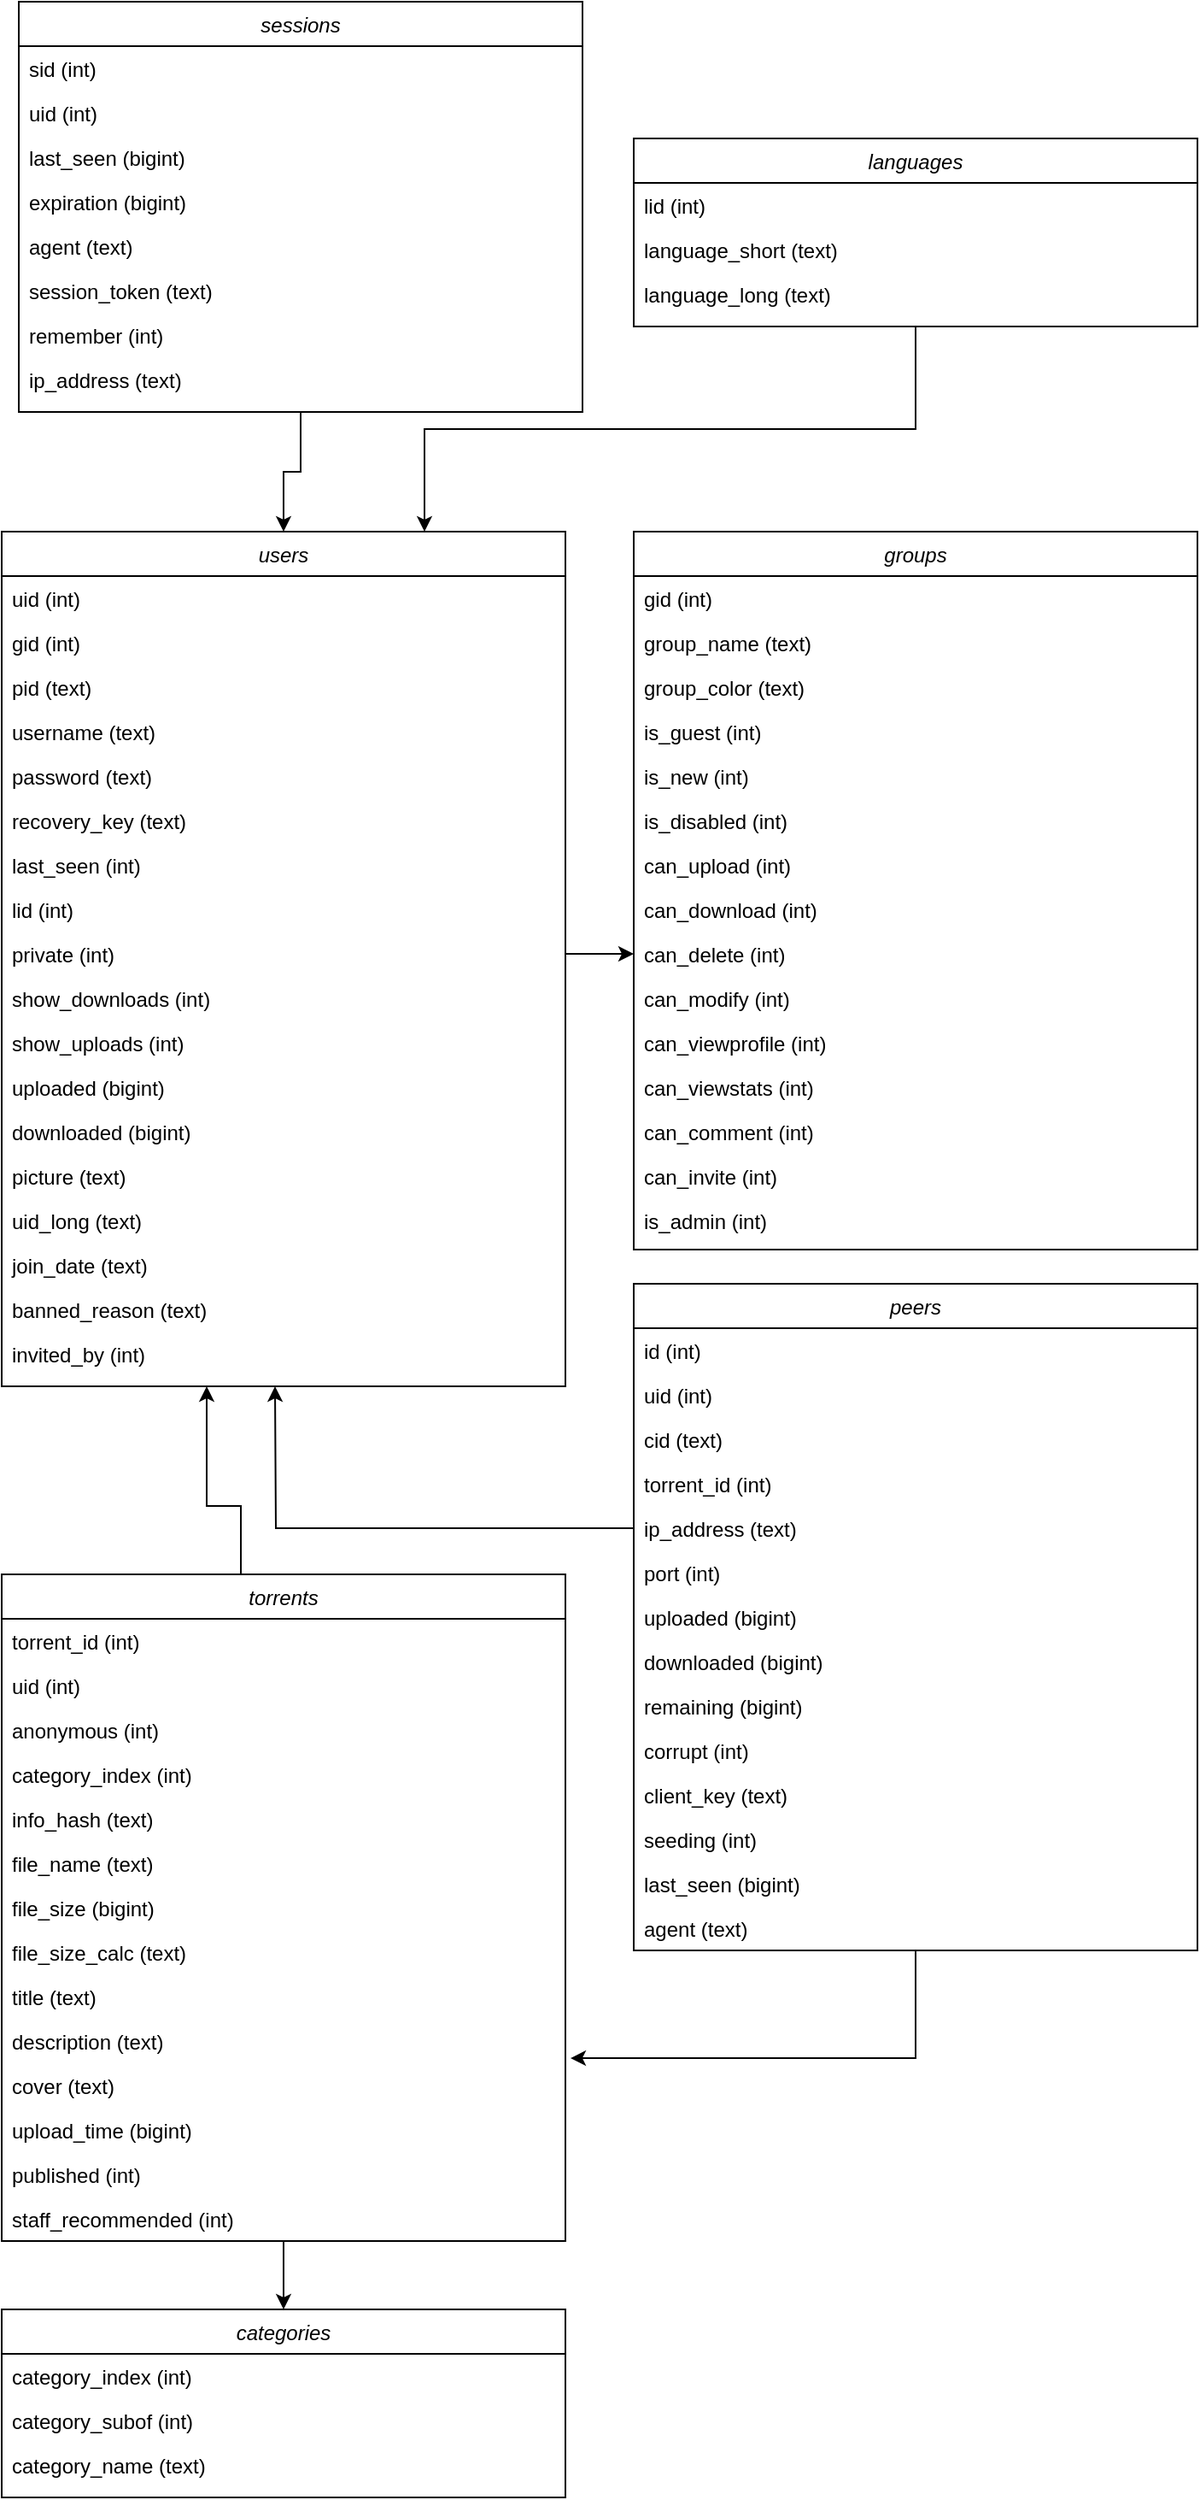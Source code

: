 <mxfile version="21.1.4" type="device">
  <diagram id="C5RBs43oDa-KdzZeNtuy" name="Page-1">
    <mxGraphModel dx="2074" dy="2288" grid="1" gridSize="10" guides="1" tooltips="1" connect="1" arrows="1" fold="1" page="1" pageScale="1" pageWidth="827" pageHeight="1169" math="0" shadow="0">
      <root>
        <mxCell id="WIyWlLk6GJQsqaUBKTNV-0" />
        <mxCell id="WIyWlLk6GJQsqaUBKTNV-1" parent="WIyWlLk6GJQsqaUBKTNV-0" />
        <mxCell id="zkfFHV4jXpPFQw0GAbJ--0" value="users" style="swimlane;fontStyle=2;align=center;verticalAlign=top;childLayout=stackLayout;horizontal=1;startSize=26;horizontalStack=0;resizeParent=1;resizeLast=0;collapsible=1;marginBottom=0;rounded=0;shadow=0;strokeWidth=1;" parent="WIyWlLk6GJQsqaUBKTNV-1" vertex="1">
          <mxGeometry x="40" y="40" width="330" height="500" as="geometry">
            <mxRectangle x="230" y="140" width="160" height="26" as="alternateBounds" />
          </mxGeometry>
        </mxCell>
        <mxCell id="zkfFHV4jXpPFQw0GAbJ--1" value="uid (int)" style="text;align=left;verticalAlign=top;spacingLeft=4;spacingRight=4;overflow=hidden;rotatable=0;points=[[0,0.5],[1,0.5]];portConstraint=eastwest;" parent="zkfFHV4jXpPFQw0GAbJ--0" vertex="1">
          <mxGeometry y="26" width="330" height="26" as="geometry" />
        </mxCell>
        <mxCell id="zkfFHV4jXpPFQw0GAbJ--2" value="gid (int)" style="text;align=left;verticalAlign=top;spacingLeft=4;spacingRight=4;overflow=hidden;rotatable=0;points=[[0,0.5],[1,0.5]];portConstraint=eastwest;rounded=0;shadow=0;html=0;" parent="zkfFHV4jXpPFQw0GAbJ--0" vertex="1">
          <mxGeometry y="52" width="330" height="26" as="geometry" />
        </mxCell>
        <mxCell id="zkfFHV4jXpPFQw0GAbJ--3" value="pid (text)" style="text;align=left;verticalAlign=top;spacingLeft=4;spacingRight=4;overflow=hidden;rotatable=0;points=[[0,0.5],[1,0.5]];portConstraint=eastwest;rounded=0;shadow=0;html=0;" parent="zkfFHV4jXpPFQw0GAbJ--0" vertex="1">
          <mxGeometry y="78" width="330" height="26" as="geometry" />
        </mxCell>
        <mxCell id="SfMoC9H2MSU4VZpPLA-y-0" value="username (text)" style="text;align=left;verticalAlign=top;spacingLeft=4;spacingRight=4;overflow=hidden;rotatable=0;points=[[0,0.5],[1,0.5]];portConstraint=eastwest;rounded=0;shadow=0;html=0;" parent="zkfFHV4jXpPFQw0GAbJ--0" vertex="1">
          <mxGeometry y="104" width="330" height="26" as="geometry" />
        </mxCell>
        <mxCell id="SfMoC9H2MSU4VZpPLA-y-1" value="password (text)" style="text;align=left;verticalAlign=top;spacingLeft=4;spacingRight=4;overflow=hidden;rotatable=0;points=[[0,0.5],[1,0.5]];portConstraint=eastwest;rounded=0;shadow=0;html=0;" parent="zkfFHV4jXpPFQw0GAbJ--0" vertex="1">
          <mxGeometry y="130" width="330" height="26" as="geometry" />
        </mxCell>
        <mxCell id="SfMoC9H2MSU4VZpPLA-y-2" value="recovery_key (text)" style="text;align=left;verticalAlign=top;spacingLeft=4;spacingRight=4;overflow=hidden;rotatable=0;points=[[0,0.5],[1,0.5]];portConstraint=eastwest;rounded=0;shadow=0;html=0;" parent="zkfFHV4jXpPFQw0GAbJ--0" vertex="1">
          <mxGeometry y="156" width="330" height="26" as="geometry" />
        </mxCell>
        <mxCell id="SfMoC9H2MSU4VZpPLA-y-4" value="last_seen (int)" style="text;align=left;verticalAlign=top;spacingLeft=4;spacingRight=4;overflow=hidden;rotatable=0;points=[[0,0.5],[1,0.5]];portConstraint=eastwest;rounded=0;shadow=0;html=0;" parent="zkfFHV4jXpPFQw0GAbJ--0" vertex="1">
          <mxGeometry y="182" width="330" height="26" as="geometry" />
        </mxCell>
        <mxCell id="SfMoC9H2MSU4VZpPLA-y-5" value="lid (int)" style="text;align=left;verticalAlign=top;spacingLeft=4;spacingRight=4;overflow=hidden;rotatable=0;points=[[0,0.5],[1,0.5]];portConstraint=eastwest;rounded=0;shadow=0;html=0;" parent="zkfFHV4jXpPFQw0GAbJ--0" vertex="1">
          <mxGeometry y="208" width="330" height="26" as="geometry" />
        </mxCell>
        <mxCell id="SfMoC9H2MSU4VZpPLA-y-6" value="private (int)" style="text;align=left;verticalAlign=top;spacingLeft=4;spacingRight=4;overflow=hidden;rotatable=0;points=[[0,0.5],[1,0.5]];portConstraint=eastwest;rounded=0;shadow=0;html=0;" parent="zkfFHV4jXpPFQw0GAbJ--0" vertex="1">
          <mxGeometry y="234" width="330" height="26" as="geometry" />
        </mxCell>
        <mxCell id="SfMoC9H2MSU4VZpPLA-y-7" value="show_downloads (int)" style="text;align=left;verticalAlign=top;spacingLeft=4;spacingRight=4;overflow=hidden;rotatable=0;points=[[0,0.5],[1,0.5]];portConstraint=eastwest;rounded=0;shadow=0;html=0;" parent="zkfFHV4jXpPFQw0GAbJ--0" vertex="1">
          <mxGeometry y="260" width="330" height="26" as="geometry" />
        </mxCell>
        <mxCell id="SfMoC9H2MSU4VZpPLA-y-8" value="show_uploads (int)" style="text;align=left;verticalAlign=top;spacingLeft=4;spacingRight=4;overflow=hidden;rotatable=0;points=[[0,0.5],[1,0.5]];portConstraint=eastwest;rounded=0;shadow=0;html=0;" parent="zkfFHV4jXpPFQw0GAbJ--0" vertex="1">
          <mxGeometry y="286" width="330" height="26" as="geometry" />
        </mxCell>
        <mxCell id="SfMoC9H2MSU4VZpPLA-y-9" value="uploaded (bigint)" style="text;align=left;verticalAlign=top;spacingLeft=4;spacingRight=4;overflow=hidden;rotatable=0;points=[[0,0.5],[1,0.5]];portConstraint=eastwest;rounded=0;shadow=0;html=0;" parent="zkfFHV4jXpPFQw0GAbJ--0" vertex="1">
          <mxGeometry y="312" width="330" height="26" as="geometry" />
        </mxCell>
        <mxCell id="SfMoC9H2MSU4VZpPLA-y-10" value="downloaded (bigint)" style="text;align=left;verticalAlign=top;spacingLeft=4;spacingRight=4;overflow=hidden;rotatable=0;points=[[0,0.5],[1,0.5]];portConstraint=eastwest;rounded=0;shadow=0;html=0;" parent="zkfFHV4jXpPFQw0GAbJ--0" vertex="1">
          <mxGeometry y="338" width="330" height="26" as="geometry" />
        </mxCell>
        <mxCell id="SfMoC9H2MSU4VZpPLA-y-11" value="picture (text)" style="text;align=left;verticalAlign=top;spacingLeft=4;spacingRight=4;overflow=hidden;rotatable=0;points=[[0,0.5],[1,0.5]];portConstraint=eastwest;rounded=0;shadow=0;html=0;" parent="zkfFHV4jXpPFQw0GAbJ--0" vertex="1">
          <mxGeometry y="364" width="330" height="26" as="geometry" />
        </mxCell>
        <mxCell id="SfMoC9H2MSU4VZpPLA-y-12" value="uid_long (text)" style="text;align=left;verticalAlign=top;spacingLeft=4;spacingRight=4;overflow=hidden;rotatable=0;points=[[0,0.5],[1,0.5]];portConstraint=eastwest;rounded=0;shadow=0;html=0;" parent="zkfFHV4jXpPFQw0GAbJ--0" vertex="1">
          <mxGeometry y="390" width="330" height="26" as="geometry" />
        </mxCell>
        <mxCell id="SfMoC9H2MSU4VZpPLA-y-13" value="join_date (text)" style="text;align=left;verticalAlign=top;spacingLeft=4;spacingRight=4;overflow=hidden;rotatable=0;points=[[0,0.5],[1,0.5]];portConstraint=eastwest;rounded=0;shadow=0;html=0;" parent="zkfFHV4jXpPFQw0GAbJ--0" vertex="1">
          <mxGeometry y="416" width="330" height="26" as="geometry" />
        </mxCell>
        <mxCell id="SfMoC9H2MSU4VZpPLA-y-14" value="banned_reason (text)" style="text;align=left;verticalAlign=top;spacingLeft=4;spacingRight=4;overflow=hidden;rotatable=0;points=[[0,0.5],[1,0.5]];portConstraint=eastwest;rounded=0;shadow=0;html=0;" parent="zkfFHV4jXpPFQw0GAbJ--0" vertex="1">
          <mxGeometry y="442" width="330" height="26" as="geometry" />
        </mxCell>
        <mxCell id="SfMoC9H2MSU4VZpPLA-y-48" value="invited_by (int)" style="text;align=left;verticalAlign=top;spacingLeft=4;spacingRight=4;overflow=hidden;rotatable=0;points=[[0,0.5],[1,0.5]];portConstraint=eastwest;rounded=0;shadow=0;html=0;" parent="zkfFHV4jXpPFQw0GAbJ--0" vertex="1">
          <mxGeometry y="468" width="330" height="26" as="geometry" />
        </mxCell>
        <mxCell id="SfMoC9H2MSU4VZpPLA-y-15" value="groups" style="swimlane;fontStyle=2;align=center;verticalAlign=top;childLayout=stackLayout;horizontal=1;startSize=26;horizontalStack=0;resizeParent=1;resizeLast=0;collapsible=1;marginBottom=0;rounded=0;shadow=0;strokeWidth=1;" parent="WIyWlLk6GJQsqaUBKTNV-1" vertex="1">
          <mxGeometry x="410" y="40" width="330" height="420" as="geometry">
            <mxRectangle x="230" y="140" width="160" height="26" as="alternateBounds" />
          </mxGeometry>
        </mxCell>
        <mxCell id="SfMoC9H2MSU4VZpPLA-y-17" value="gid (int)" style="text;align=left;verticalAlign=top;spacingLeft=4;spacingRight=4;overflow=hidden;rotatable=0;points=[[0,0.5],[1,0.5]];portConstraint=eastwest;rounded=0;shadow=0;html=0;" parent="SfMoC9H2MSU4VZpPLA-y-15" vertex="1">
          <mxGeometry y="26" width="330" height="26" as="geometry" />
        </mxCell>
        <mxCell id="SfMoC9H2MSU4VZpPLA-y-33" value="group_name (text)" style="text;align=left;verticalAlign=top;spacingLeft=4;spacingRight=4;overflow=hidden;rotatable=0;points=[[0,0.5],[1,0.5]];portConstraint=eastwest;rounded=0;shadow=0;html=0;" parent="SfMoC9H2MSU4VZpPLA-y-15" vertex="1">
          <mxGeometry y="52" width="330" height="26" as="geometry" />
        </mxCell>
        <mxCell id="SfMoC9H2MSU4VZpPLA-y-34" value="group_color (text)" style="text;align=left;verticalAlign=top;spacingLeft=4;spacingRight=4;overflow=hidden;rotatable=0;points=[[0,0.5],[1,0.5]];portConstraint=eastwest;rounded=0;shadow=0;html=0;" parent="SfMoC9H2MSU4VZpPLA-y-15" vertex="1">
          <mxGeometry y="78" width="330" height="26" as="geometry" />
        </mxCell>
        <mxCell id="SfMoC9H2MSU4VZpPLA-y-35" value="is_guest (int)" style="text;align=left;verticalAlign=top;spacingLeft=4;spacingRight=4;overflow=hidden;rotatable=0;points=[[0,0.5],[1,0.5]];portConstraint=eastwest;rounded=0;shadow=0;html=0;" parent="SfMoC9H2MSU4VZpPLA-y-15" vertex="1">
          <mxGeometry y="104" width="330" height="26" as="geometry" />
        </mxCell>
        <mxCell id="SfMoC9H2MSU4VZpPLA-y-36" value="is_new (int)" style="text;align=left;verticalAlign=top;spacingLeft=4;spacingRight=4;overflow=hidden;rotatable=0;points=[[0,0.5],[1,0.5]];portConstraint=eastwest;rounded=0;shadow=0;html=0;" parent="SfMoC9H2MSU4VZpPLA-y-15" vertex="1">
          <mxGeometry y="130" width="330" height="26" as="geometry" />
        </mxCell>
        <mxCell id="SfMoC9H2MSU4VZpPLA-y-37" value="is_disabled (int)" style="text;align=left;verticalAlign=top;spacingLeft=4;spacingRight=4;overflow=hidden;rotatable=0;points=[[0,0.5],[1,0.5]];portConstraint=eastwest;rounded=0;shadow=0;html=0;" parent="SfMoC9H2MSU4VZpPLA-y-15" vertex="1">
          <mxGeometry y="156" width="330" height="26" as="geometry" />
        </mxCell>
        <mxCell id="SfMoC9H2MSU4VZpPLA-y-38" value="can_upload (int)" style="text;align=left;verticalAlign=top;spacingLeft=4;spacingRight=4;overflow=hidden;rotatable=0;points=[[0,0.5],[1,0.5]];portConstraint=eastwest;rounded=0;shadow=0;html=0;" parent="SfMoC9H2MSU4VZpPLA-y-15" vertex="1">
          <mxGeometry y="182" width="330" height="26" as="geometry" />
        </mxCell>
        <mxCell id="SfMoC9H2MSU4VZpPLA-y-39" value="can_download (int)" style="text;align=left;verticalAlign=top;spacingLeft=4;spacingRight=4;overflow=hidden;rotatable=0;points=[[0,0.5],[1,0.5]];portConstraint=eastwest;rounded=0;shadow=0;html=0;" parent="SfMoC9H2MSU4VZpPLA-y-15" vertex="1">
          <mxGeometry y="208" width="330" height="26" as="geometry" />
        </mxCell>
        <mxCell id="SfMoC9H2MSU4VZpPLA-y-40" value="can_delete (int)" style="text;align=left;verticalAlign=top;spacingLeft=4;spacingRight=4;overflow=hidden;rotatable=0;points=[[0,0.5],[1,0.5]];portConstraint=eastwest;rounded=0;shadow=0;html=0;" parent="SfMoC9H2MSU4VZpPLA-y-15" vertex="1">
          <mxGeometry y="234" width="330" height="26" as="geometry" />
        </mxCell>
        <mxCell id="SfMoC9H2MSU4VZpPLA-y-41" value="can_modify (int)" style="text;align=left;verticalAlign=top;spacingLeft=4;spacingRight=4;overflow=hidden;rotatable=0;points=[[0,0.5],[1,0.5]];portConstraint=eastwest;rounded=0;shadow=0;html=0;" parent="SfMoC9H2MSU4VZpPLA-y-15" vertex="1">
          <mxGeometry y="260" width="330" height="26" as="geometry" />
        </mxCell>
        <mxCell id="SfMoC9H2MSU4VZpPLA-y-42" value="can_viewprofile (int)" style="text;align=left;verticalAlign=top;spacingLeft=4;spacingRight=4;overflow=hidden;rotatable=0;points=[[0,0.5],[1,0.5]];portConstraint=eastwest;rounded=0;shadow=0;html=0;" parent="SfMoC9H2MSU4VZpPLA-y-15" vertex="1">
          <mxGeometry y="286" width="330" height="26" as="geometry" />
        </mxCell>
        <mxCell id="SfMoC9H2MSU4VZpPLA-y-44" value="can_viewstats (int)" style="text;align=left;verticalAlign=top;spacingLeft=4;spacingRight=4;overflow=hidden;rotatable=0;points=[[0,0.5],[1,0.5]];portConstraint=eastwest;rounded=0;shadow=0;html=0;" parent="SfMoC9H2MSU4VZpPLA-y-15" vertex="1">
          <mxGeometry y="312" width="330" height="26" as="geometry" />
        </mxCell>
        <mxCell id="SfMoC9H2MSU4VZpPLA-y-45" value="can_comment (int)" style="text;align=left;verticalAlign=top;spacingLeft=4;spacingRight=4;overflow=hidden;rotatable=0;points=[[0,0.5],[1,0.5]];portConstraint=eastwest;rounded=0;shadow=0;html=0;" parent="SfMoC9H2MSU4VZpPLA-y-15" vertex="1">
          <mxGeometry y="338" width="330" height="26" as="geometry" />
        </mxCell>
        <mxCell id="SfMoC9H2MSU4VZpPLA-y-46" value="can_invite (int)" style="text;align=left;verticalAlign=top;spacingLeft=4;spacingRight=4;overflow=hidden;rotatable=0;points=[[0,0.5],[1,0.5]];portConstraint=eastwest;rounded=0;shadow=0;html=0;" parent="SfMoC9H2MSU4VZpPLA-y-15" vertex="1">
          <mxGeometry y="364" width="330" height="26" as="geometry" />
        </mxCell>
        <mxCell id="PnoC2BJdZa4i3CbZ5pzd-3" value="is_admin (int)" style="text;align=left;verticalAlign=top;spacingLeft=4;spacingRight=4;overflow=hidden;rotatable=0;points=[[0,0.5],[1,0.5]];portConstraint=eastwest;rounded=0;shadow=0;html=0;" parent="SfMoC9H2MSU4VZpPLA-y-15" vertex="1">
          <mxGeometry y="390" width="330" height="26" as="geometry" />
        </mxCell>
        <mxCell id="SfMoC9H2MSU4VZpPLA-y-49" style="edgeStyle=orthogonalEdgeStyle;rounded=0;orthogonalLoop=1;jettySize=auto;html=1;exitX=1;exitY=0.5;exitDx=0;exitDy=0;entryX=0;entryY=0.5;entryDx=0;entryDy=0;" parent="WIyWlLk6GJQsqaUBKTNV-1" source="SfMoC9H2MSU4VZpPLA-y-6" target="SfMoC9H2MSU4VZpPLA-y-40" edge="1">
          <mxGeometry relative="1" as="geometry" />
        </mxCell>
        <mxCell id="SfMoC9H2MSU4VZpPLA-y-84" style="edgeStyle=orthogonalEdgeStyle;rounded=0;orthogonalLoop=1;jettySize=auto;html=1;exitX=0.5;exitY=1;exitDx=0;exitDy=0;entryX=1.009;entryY=-0.115;entryDx=0;entryDy=0;entryPerimeter=0;" parent="WIyWlLk6GJQsqaUBKTNV-1" source="SfMoC9H2MSU4VZpPLA-y-51" target="SfMoC9H2MSU4VZpPLA-y-78" edge="1">
          <mxGeometry relative="1" as="geometry" />
        </mxCell>
        <mxCell id="SfMoC9H2MSU4VZpPLA-y-51" value="peers" style="swimlane;fontStyle=2;align=center;verticalAlign=top;childLayout=stackLayout;horizontal=1;startSize=26;horizontalStack=0;resizeParent=1;resizeLast=0;collapsible=1;marginBottom=0;rounded=0;shadow=0;strokeWidth=1;" parent="WIyWlLk6GJQsqaUBKTNV-1" vertex="1">
          <mxGeometry x="410" y="480" width="330" height="390" as="geometry">
            <mxRectangle x="230" y="140" width="160" height="26" as="alternateBounds" />
          </mxGeometry>
        </mxCell>
        <mxCell id="SfMoC9H2MSU4VZpPLA-y-52" value="id (int)" style="text;align=left;verticalAlign=top;spacingLeft=4;spacingRight=4;overflow=hidden;rotatable=0;points=[[0,0.5],[1,0.5]];portConstraint=eastwest;rounded=0;shadow=0;html=0;" parent="SfMoC9H2MSU4VZpPLA-y-51" vertex="1">
          <mxGeometry y="26" width="330" height="26" as="geometry" />
        </mxCell>
        <mxCell id="SfMoC9H2MSU4VZpPLA-y-53" value="uid (int)" style="text;align=left;verticalAlign=top;spacingLeft=4;spacingRight=4;overflow=hidden;rotatable=0;points=[[0,0.5],[1,0.5]];portConstraint=eastwest;rounded=0;shadow=0;html=0;" parent="SfMoC9H2MSU4VZpPLA-y-51" vertex="1">
          <mxGeometry y="52" width="330" height="26" as="geometry" />
        </mxCell>
        <mxCell id="SfMoC9H2MSU4VZpPLA-y-54" value="cid (text)" style="text;align=left;verticalAlign=top;spacingLeft=4;spacingRight=4;overflow=hidden;rotatable=0;points=[[0,0.5],[1,0.5]];portConstraint=eastwest;rounded=0;shadow=0;html=0;" parent="SfMoC9H2MSU4VZpPLA-y-51" vertex="1">
          <mxGeometry y="78" width="330" height="26" as="geometry" />
        </mxCell>
        <mxCell id="SfMoC9H2MSU4VZpPLA-y-55" value="torrent_id (int)" style="text;align=left;verticalAlign=top;spacingLeft=4;spacingRight=4;overflow=hidden;rotatable=0;points=[[0,0.5],[1,0.5]];portConstraint=eastwest;rounded=0;shadow=0;html=0;" parent="SfMoC9H2MSU4VZpPLA-y-51" vertex="1">
          <mxGeometry y="104" width="330" height="26" as="geometry" />
        </mxCell>
        <mxCell id="SfMoC9H2MSU4VZpPLA-y-56" value="ip_address (text)" style="text;align=left;verticalAlign=top;spacingLeft=4;spacingRight=4;overflow=hidden;rotatable=0;points=[[0,0.5],[1,0.5]];portConstraint=eastwest;rounded=0;shadow=0;html=0;" parent="SfMoC9H2MSU4VZpPLA-y-51" vertex="1">
          <mxGeometry y="130" width="330" height="26" as="geometry" />
        </mxCell>
        <mxCell id="SfMoC9H2MSU4VZpPLA-y-57" value="port (int)" style="text;align=left;verticalAlign=top;spacingLeft=4;spacingRight=4;overflow=hidden;rotatable=0;points=[[0,0.5],[1,0.5]];portConstraint=eastwest;rounded=0;shadow=0;html=0;" parent="SfMoC9H2MSU4VZpPLA-y-51" vertex="1">
          <mxGeometry y="156" width="330" height="26" as="geometry" />
        </mxCell>
        <mxCell id="SfMoC9H2MSU4VZpPLA-y-58" value="uploaded (bigint)" style="text;align=left;verticalAlign=top;spacingLeft=4;spacingRight=4;overflow=hidden;rotatable=0;points=[[0,0.5],[1,0.5]];portConstraint=eastwest;rounded=0;shadow=0;html=0;" parent="SfMoC9H2MSU4VZpPLA-y-51" vertex="1">
          <mxGeometry y="182" width="330" height="26" as="geometry" />
        </mxCell>
        <mxCell id="SfMoC9H2MSU4VZpPLA-y-59" value="downloaded (bigint)" style="text;align=left;verticalAlign=top;spacingLeft=4;spacingRight=4;overflow=hidden;rotatable=0;points=[[0,0.5],[1,0.5]];portConstraint=eastwest;rounded=0;shadow=0;html=0;" parent="SfMoC9H2MSU4VZpPLA-y-51" vertex="1">
          <mxGeometry y="208" width="330" height="26" as="geometry" />
        </mxCell>
        <mxCell id="SfMoC9H2MSU4VZpPLA-y-60" value="remaining (bigint)" style="text;align=left;verticalAlign=top;spacingLeft=4;spacingRight=4;overflow=hidden;rotatable=0;points=[[0,0.5],[1,0.5]];portConstraint=eastwest;rounded=0;shadow=0;html=0;" parent="SfMoC9H2MSU4VZpPLA-y-51" vertex="1">
          <mxGeometry y="234" width="330" height="26" as="geometry" />
        </mxCell>
        <mxCell id="SfMoC9H2MSU4VZpPLA-y-61" value="corrupt (int)" style="text;align=left;verticalAlign=top;spacingLeft=4;spacingRight=4;overflow=hidden;rotatable=0;points=[[0,0.5],[1,0.5]];portConstraint=eastwest;rounded=0;shadow=0;html=0;" parent="SfMoC9H2MSU4VZpPLA-y-51" vertex="1">
          <mxGeometry y="260" width="330" height="26" as="geometry" />
        </mxCell>
        <mxCell id="SfMoC9H2MSU4VZpPLA-y-62" value="client_key (text)" style="text;align=left;verticalAlign=top;spacingLeft=4;spacingRight=4;overflow=hidden;rotatable=0;points=[[0,0.5],[1,0.5]];portConstraint=eastwest;rounded=0;shadow=0;html=0;" parent="SfMoC9H2MSU4VZpPLA-y-51" vertex="1">
          <mxGeometry y="286" width="330" height="26" as="geometry" />
        </mxCell>
        <mxCell id="SfMoC9H2MSU4VZpPLA-y-63" value="seeding (int)" style="text;align=left;verticalAlign=top;spacingLeft=4;spacingRight=4;overflow=hidden;rotatable=0;points=[[0,0.5],[1,0.5]];portConstraint=eastwest;rounded=0;shadow=0;html=0;" parent="SfMoC9H2MSU4VZpPLA-y-51" vertex="1">
          <mxGeometry y="312" width="330" height="26" as="geometry" />
        </mxCell>
        <mxCell id="SfMoC9H2MSU4VZpPLA-y-64" value="last_seen (bigint)" style="text;align=left;verticalAlign=top;spacingLeft=4;spacingRight=4;overflow=hidden;rotatable=0;points=[[0,0.5],[1,0.5]];portConstraint=eastwest;rounded=0;shadow=0;html=0;" parent="SfMoC9H2MSU4VZpPLA-y-51" vertex="1">
          <mxGeometry y="338" width="330" height="26" as="geometry" />
        </mxCell>
        <mxCell id="SfMoC9H2MSU4VZpPLA-y-65" value="agent (text)" style="text;align=left;verticalAlign=top;spacingLeft=4;spacingRight=4;overflow=hidden;rotatable=0;points=[[0,0.5],[1,0.5]];portConstraint=eastwest;rounded=0;shadow=0;html=0;" parent="SfMoC9H2MSU4VZpPLA-y-51" vertex="1">
          <mxGeometry y="364" width="330" height="26" as="geometry" />
        </mxCell>
        <mxCell id="SfMoC9H2MSU4VZpPLA-y-66" style="edgeStyle=orthogonalEdgeStyle;rounded=0;orthogonalLoop=1;jettySize=auto;html=1;exitX=0;exitY=0.5;exitDx=0;exitDy=0;" parent="WIyWlLk6GJQsqaUBKTNV-1" source="SfMoC9H2MSU4VZpPLA-y-56" edge="1">
          <mxGeometry relative="1" as="geometry">
            <mxPoint x="200" y="540" as="targetPoint" />
          </mxGeometry>
        </mxCell>
        <mxCell id="SfMoC9H2MSU4VZpPLA-y-85" style="edgeStyle=orthogonalEdgeStyle;rounded=0;orthogonalLoop=1;jettySize=auto;html=1;exitX=0.5;exitY=0;exitDx=0;exitDy=0;" parent="WIyWlLk6GJQsqaUBKTNV-1" source="SfMoC9H2MSU4VZpPLA-y-67" edge="1">
          <mxGeometry relative="1" as="geometry">
            <mxPoint x="160" y="540" as="targetPoint" />
            <Array as="points">
              <mxPoint x="180" y="650" />
              <mxPoint x="180" y="610" />
              <mxPoint x="160" y="610" />
            </Array>
          </mxGeometry>
        </mxCell>
        <mxCell id="wmzCIy7EBSpWxx1-zJNC-15" style="edgeStyle=orthogonalEdgeStyle;rounded=0;orthogonalLoop=1;jettySize=auto;html=1;exitX=0.5;exitY=1;exitDx=0;exitDy=0;entryX=0.5;entryY=0;entryDx=0;entryDy=0;" edge="1" parent="WIyWlLk6GJQsqaUBKTNV-1" source="SfMoC9H2MSU4VZpPLA-y-67" target="wmzCIy7EBSpWxx1-zJNC-0">
          <mxGeometry relative="1" as="geometry" />
        </mxCell>
        <mxCell id="SfMoC9H2MSU4VZpPLA-y-67" value="torrents" style="swimlane;fontStyle=2;align=center;verticalAlign=top;childLayout=stackLayout;horizontal=1;startSize=26;horizontalStack=0;resizeParent=1;resizeLast=0;collapsible=1;marginBottom=0;rounded=0;shadow=0;strokeWidth=1;" parent="WIyWlLk6GJQsqaUBKTNV-1" vertex="1">
          <mxGeometry x="40" y="650" width="330" height="390" as="geometry">
            <mxRectangle x="230" y="140" width="160" height="26" as="alternateBounds" />
          </mxGeometry>
        </mxCell>
        <mxCell id="SfMoC9H2MSU4VZpPLA-y-68" value="torrent_id (int)" style="text;align=left;verticalAlign=top;spacingLeft=4;spacingRight=4;overflow=hidden;rotatable=0;points=[[0,0.5],[1,0.5]];portConstraint=eastwest;rounded=0;shadow=0;html=0;" parent="SfMoC9H2MSU4VZpPLA-y-67" vertex="1">
          <mxGeometry y="26" width="330" height="26" as="geometry" />
        </mxCell>
        <mxCell id="SfMoC9H2MSU4VZpPLA-y-69" value="uid (int)" style="text;align=left;verticalAlign=top;spacingLeft=4;spacingRight=4;overflow=hidden;rotatable=0;points=[[0,0.5],[1,0.5]];portConstraint=eastwest;rounded=0;shadow=0;html=0;" parent="SfMoC9H2MSU4VZpPLA-y-67" vertex="1">
          <mxGeometry y="52" width="330" height="26" as="geometry" />
        </mxCell>
        <mxCell id="SfMoC9H2MSU4VZpPLA-y-70" value="anonymous (int)" style="text;align=left;verticalAlign=top;spacingLeft=4;spacingRight=4;overflow=hidden;rotatable=0;points=[[0,0.5],[1,0.5]];portConstraint=eastwest;rounded=0;shadow=0;html=0;" parent="SfMoC9H2MSU4VZpPLA-y-67" vertex="1">
          <mxGeometry y="78" width="330" height="26" as="geometry" />
        </mxCell>
        <mxCell id="SfMoC9H2MSU4VZpPLA-y-71" value="category_index (int)" style="text;align=left;verticalAlign=top;spacingLeft=4;spacingRight=4;overflow=hidden;rotatable=0;points=[[0,0.5],[1,0.5]];portConstraint=eastwest;rounded=0;shadow=0;html=0;" parent="SfMoC9H2MSU4VZpPLA-y-67" vertex="1">
          <mxGeometry y="104" width="330" height="26" as="geometry" />
        </mxCell>
        <mxCell id="SfMoC9H2MSU4VZpPLA-y-72" value="info_hash (text)" style="text;align=left;verticalAlign=top;spacingLeft=4;spacingRight=4;overflow=hidden;rotatable=0;points=[[0,0.5],[1,0.5]];portConstraint=eastwest;rounded=0;shadow=0;html=0;" parent="SfMoC9H2MSU4VZpPLA-y-67" vertex="1">
          <mxGeometry y="130" width="330" height="26" as="geometry" />
        </mxCell>
        <mxCell id="SfMoC9H2MSU4VZpPLA-y-73" value="file_name (text)" style="text;align=left;verticalAlign=top;spacingLeft=4;spacingRight=4;overflow=hidden;rotatable=0;points=[[0,0.5],[1,0.5]];portConstraint=eastwest;rounded=0;shadow=0;html=0;" parent="SfMoC9H2MSU4VZpPLA-y-67" vertex="1">
          <mxGeometry y="156" width="330" height="26" as="geometry" />
        </mxCell>
        <mxCell id="SfMoC9H2MSU4VZpPLA-y-74" value="file_size (bigint)" style="text;align=left;verticalAlign=top;spacingLeft=4;spacingRight=4;overflow=hidden;rotatable=0;points=[[0,0.5],[1,0.5]];portConstraint=eastwest;rounded=0;shadow=0;html=0;" parent="SfMoC9H2MSU4VZpPLA-y-67" vertex="1">
          <mxGeometry y="182" width="330" height="26" as="geometry" />
        </mxCell>
        <mxCell id="SfMoC9H2MSU4VZpPLA-y-75" value="file_size_calc (text)" style="text;align=left;verticalAlign=top;spacingLeft=4;spacingRight=4;overflow=hidden;rotatable=0;points=[[0,0.5],[1,0.5]];portConstraint=eastwest;rounded=0;shadow=0;html=0;" parent="SfMoC9H2MSU4VZpPLA-y-67" vertex="1">
          <mxGeometry y="208" width="330" height="26" as="geometry" />
        </mxCell>
        <mxCell id="SfMoC9H2MSU4VZpPLA-y-76" value="title (text)" style="text;align=left;verticalAlign=top;spacingLeft=4;spacingRight=4;overflow=hidden;rotatable=0;points=[[0,0.5],[1,0.5]];portConstraint=eastwest;rounded=0;shadow=0;html=0;" parent="SfMoC9H2MSU4VZpPLA-y-67" vertex="1">
          <mxGeometry y="234" width="330" height="26" as="geometry" />
        </mxCell>
        <mxCell id="SfMoC9H2MSU4VZpPLA-y-77" value="description (text)" style="text;align=left;verticalAlign=top;spacingLeft=4;spacingRight=4;overflow=hidden;rotatable=0;points=[[0,0.5],[1,0.5]];portConstraint=eastwest;rounded=0;shadow=0;html=0;" parent="SfMoC9H2MSU4VZpPLA-y-67" vertex="1">
          <mxGeometry y="260" width="330" height="26" as="geometry" />
        </mxCell>
        <mxCell id="SfMoC9H2MSU4VZpPLA-y-78" value="cover (text)" style="text;align=left;verticalAlign=top;spacingLeft=4;spacingRight=4;overflow=hidden;rotatable=0;points=[[0,0.5],[1,0.5]];portConstraint=eastwest;rounded=0;shadow=0;html=0;" parent="SfMoC9H2MSU4VZpPLA-y-67" vertex="1">
          <mxGeometry y="286" width="330" height="26" as="geometry" />
        </mxCell>
        <mxCell id="SfMoC9H2MSU4VZpPLA-y-79" value="upload_time (bigint)" style="text;align=left;verticalAlign=top;spacingLeft=4;spacingRight=4;overflow=hidden;rotatable=0;points=[[0,0.5],[1,0.5]];portConstraint=eastwest;rounded=0;shadow=0;html=0;" parent="SfMoC9H2MSU4VZpPLA-y-67" vertex="1">
          <mxGeometry y="312" width="330" height="26" as="geometry" />
        </mxCell>
        <mxCell id="SfMoC9H2MSU4VZpPLA-y-80" value="published (int)" style="text;align=left;verticalAlign=top;spacingLeft=4;spacingRight=4;overflow=hidden;rotatable=0;points=[[0,0.5],[1,0.5]];portConstraint=eastwest;rounded=0;shadow=0;html=0;" parent="SfMoC9H2MSU4VZpPLA-y-67" vertex="1">
          <mxGeometry y="338" width="330" height="26" as="geometry" />
        </mxCell>
        <mxCell id="SfMoC9H2MSU4VZpPLA-y-81" value="staff_recommended (int)" style="text;align=left;verticalAlign=top;spacingLeft=4;spacingRight=4;overflow=hidden;rotatable=0;points=[[0,0.5],[1,0.5]];portConstraint=eastwest;rounded=0;shadow=0;html=0;" parent="SfMoC9H2MSU4VZpPLA-y-67" vertex="1">
          <mxGeometry y="364" width="330" height="26" as="geometry" />
        </mxCell>
        <mxCell id="opdRylgzdWipIcteTG25-20" style="edgeStyle=orthogonalEdgeStyle;rounded=0;orthogonalLoop=1;jettySize=auto;html=1;entryX=0.5;entryY=0;entryDx=0;entryDy=0;" parent="WIyWlLk6GJQsqaUBKTNV-1" source="opdRylgzdWipIcteTG25-0" target="zkfFHV4jXpPFQw0GAbJ--0" edge="1">
          <mxGeometry relative="1" as="geometry" />
        </mxCell>
        <mxCell id="opdRylgzdWipIcteTG25-0" value="sessions" style="swimlane;fontStyle=2;align=center;verticalAlign=top;childLayout=stackLayout;horizontal=1;startSize=26;horizontalStack=0;resizeParent=1;resizeLast=0;collapsible=1;marginBottom=0;rounded=0;shadow=0;strokeWidth=1;" parent="WIyWlLk6GJQsqaUBKTNV-1" vertex="1">
          <mxGeometry x="50" y="-270" width="330" height="240" as="geometry">
            <mxRectangle x="230" y="140" width="160" height="26" as="alternateBounds" />
          </mxGeometry>
        </mxCell>
        <mxCell id="opdRylgzdWipIcteTG25-1" value="sid (int)" style="text;align=left;verticalAlign=top;spacingLeft=4;spacingRight=4;overflow=hidden;rotatable=0;points=[[0,0.5],[1,0.5]];portConstraint=eastwest;" parent="opdRylgzdWipIcteTG25-0" vertex="1">
          <mxGeometry y="26" width="330" height="26" as="geometry" />
        </mxCell>
        <mxCell id="opdRylgzdWipIcteTG25-2" value="uid (int)" style="text;align=left;verticalAlign=top;spacingLeft=4;spacingRight=4;overflow=hidden;rotatable=0;points=[[0,0.5],[1,0.5]];portConstraint=eastwest;rounded=0;shadow=0;html=0;" parent="opdRylgzdWipIcteTG25-0" vertex="1">
          <mxGeometry y="52" width="330" height="26" as="geometry" />
        </mxCell>
        <mxCell id="opdRylgzdWipIcteTG25-3" value="last_seen (bigint)" style="text;align=left;verticalAlign=top;spacingLeft=4;spacingRight=4;overflow=hidden;rotatable=0;points=[[0,0.5],[1,0.5]];portConstraint=eastwest;rounded=0;shadow=0;html=0;" parent="opdRylgzdWipIcteTG25-0" vertex="1">
          <mxGeometry y="78" width="330" height="26" as="geometry" />
        </mxCell>
        <mxCell id="opdRylgzdWipIcteTG25-4" value="expiration (bigint)" style="text;align=left;verticalAlign=top;spacingLeft=4;spacingRight=4;overflow=hidden;rotatable=0;points=[[0,0.5],[1,0.5]];portConstraint=eastwest;rounded=0;shadow=0;html=0;" parent="opdRylgzdWipIcteTG25-0" vertex="1">
          <mxGeometry y="104" width="330" height="26" as="geometry" />
        </mxCell>
        <mxCell id="opdRylgzdWipIcteTG25-19" value="agent (text)" style="text;align=left;verticalAlign=top;spacingLeft=4;spacingRight=4;overflow=hidden;rotatable=0;points=[[0,0.5],[1,0.5]];portConstraint=eastwest;rounded=0;shadow=0;html=0;" parent="opdRylgzdWipIcteTG25-0" vertex="1">
          <mxGeometry y="130" width="330" height="26" as="geometry" />
        </mxCell>
        <mxCell id="PnoC2BJdZa4i3CbZ5pzd-0" value="session_token (text)" style="text;align=left;verticalAlign=top;spacingLeft=4;spacingRight=4;overflow=hidden;rotatable=0;points=[[0,0.5],[1,0.5]];portConstraint=eastwest;rounded=0;shadow=0;html=0;" parent="opdRylgzdWipIcteTG25-0" vertex="1">
          <mxGeometry y="156" width="330" height="26" as="geometry" />
        </mxCell>
        <mxCell id="PnoC2BJdZa4i3CbZ5pzd-1" value="remember (int)" style="text;align=left;verticalAlign=top;spacingLeft=4;spacingRight=4;overflow=hidden;rotatable=0;points=[[0,0.5],[1,0.5]];portConstraint=eastwest;rounded=0;shadow=0;html=0;" parent="opdRylgzdWipIcteTG25-0" vertex="1">
          <mxGeometry y="182" width="330" height="26" as="geometry" />
        </mxCell>
        <mxCell id="PnoC2BJdZa4i3CbZ5pzd-2" value="ip_address (text)" style="text;align=left;verticalAlign=top;spacingLeft=4;spacingRight=4;overflow=hidden;rotatable=0;points=[[0,0.5],[1,0.5]];portConstraint=eastwest;rounded=0;shadow=0;html=0;" parent="opdRylgzdWipIcteTG25-0" vertex="1">
          <mxGeometry y="208" width="330" height="26" as="geometry" />
        </mxCell>
        <mxCell id="8QYF4sFf4EaJC6h5gwtL-6" style="edgeStyle=orthogonalEdgeStyle;rounded=0;orthogonalLoop=1;jettySize=auto;html=1;exitX=0.5;exitY=1;exitDx=0;exitDy=0;entryX=0.75;entryY=0;entryDx=0;entryDy=0;" parent="WIyWlLk6GJQsqaUBKTNV-1" source="8QYF4sFf4EaJC6h5gwtL-0" target="zkfFHV4jXpPFQw0GAbJ--0" edge="1">
          <mxGeometry relative="1" as="geometry" />
        </mxCell>
        <mxCell id="8QYF4sFf4EaJC6h5gwtL-0" value="languages" style="swimlane;fontStyle=2;align=center;verticalAlign=top;childLayout=stackLayout;horizontal=1;startSize=26;horizontalStack=0;resizeParent=1;resizeLast=0;collapsible=1;marginBottom=0;rounded=0;shadow=0;strokeWidth=1;" parent="WIyWlLk6GJQsqaUBKTNV-1" vertex="1">
          <mxGeometry x="410" y="-190" width="330" height="110" as="geometry">
            <mxRectangle x="230" y="140" width="160" height="26" as="alternateBounds" />
          </mxGeometry>
        </mxCell>
        <mxCell id="8QYF4sFf4EaJC6h5gwtL-1" value="lid (int)" style="text;align=left;verticalAlign=top;spacingLeft=4;spacingRight=4;overflow=hidden;rotatable=0;points=[[0,0.5],[1,0.5]];portConstraint=eastwest;" parent="8QYF4sFf4EaJC6h5gwtL-0" vertex="1">
          <mxGeometry y="26" width="330" height="26" as="geometry" />
        </mxCell>
        <mxCell id="8QYF4sFf4EaJC6h5gwtL-2" value="language_short (text)" style="text;align=left;verticalAlign=top;spacingLeft=4;spacingRight=4;overflow=hidden;rotatable=0;points=[[0,0.5],[1,0.5]];portConstraint=eastwest;rounded=0;shadow=0;html=0;" parent="8QYF4sFf4EaJC6h5gwtL-0" vertex="1">
          <mxGeometry y="52" width="330" height="26" as="geometry" />
        </mxCell>
        <mxCell id="8QYF4sFf4EaJC6h5gwtL-3" value="language_long (text)" style="text;align=left;verticalAlign=top;spacingLeft=4;spacingRight=4;overflow=hidden;rotatable=0;points=[[0,0.5],[1,0.5]];portConstraint=eastwest;rounded=0;shadow=0;html=0;" parent="8QYF4sFf4EaJC6h5gwtL-0" vertex="1">
          <mxGeometry y="78" width="330" height="26" as="geometry" />
        </mxCell>
        <mxCell id="wmzCIy7EBSpWxx1-zJNC-0" value="categories" style="swimlane;fontStyle=2;align=center;verticalAlign=top;childLayout=stackLayout;horizontal=1;startSize=26;horizontalStack=0;resizeParent=1;resizeLast=0;collapsible=1;marginBottom=0;rounded=0;shadow=0;strokeWidth=1;" vertex="1" parent="WIyWlLk6GJQsqaUBKTNV-1">
          <mxGeometry x="40" y="1080" width="330" height="110" as="geometry">
            <mxRectangle x="230" y="140" width="160" height="26" as="alternateBounds" />
          </mxGeometry>
        </mxCell>
        <mxCell id="wmzCIy7EBSpWxx1-zJNC-1" value="category_index (int)" style="text;align=left;verticalAlign=top;spacingLeft=4;spacingRight=4;overflow=hidden;rotatable=0;points=[[0,0.5],[1,0.5]];portConstraint=eastwest;rounded=0;shadow=0;html=0;" vertex="1" parent="wmzCIy7EBSpWxx1-zJNC-0">
          <mxGeometry y="26" width="330" height="26" as="geometry" />
        </mxCell>
        <mxCell id="wmzCIy7EBSpWxx1-zJNC-2" value="category_subof (int)" style="text;align=left;verticalAlign=top;spacingLeft=4;spacingRight=4;overflow=hidden;rotatable=0;points=[[0,0.5],[1,0.5]];portConstraint=eastwest;rounded=0;shadow=0;html=0;" vertex="1" parent="wmzCIy7EBSpWxx1-zJNC-0">
          <mxGeometry y="52" width="330" height="26" as="geometry" />
        </mxCell>
        <mxCell id="wmzCIy7EBSpWxx1-zJNC-3" value="category_name (text)" style="text;align=left;verticalAlign=top;spacingLeft=4;spacingRight=4;overflow=hidden;rotatable=0;points=[[0,0.5],[1,0.5]];portConstraint=eastwest;rounded=0;shadow=0;html=0;" vertex="1" parent="wmzCIy7EBSpWxx1-zJNC-0">
          <mxGeometry y="78" width="330" height="26" as="geometry" />
        </mxCell>
      </root>
    </mxGraphModel>
  </diagram>
</mxfile>
